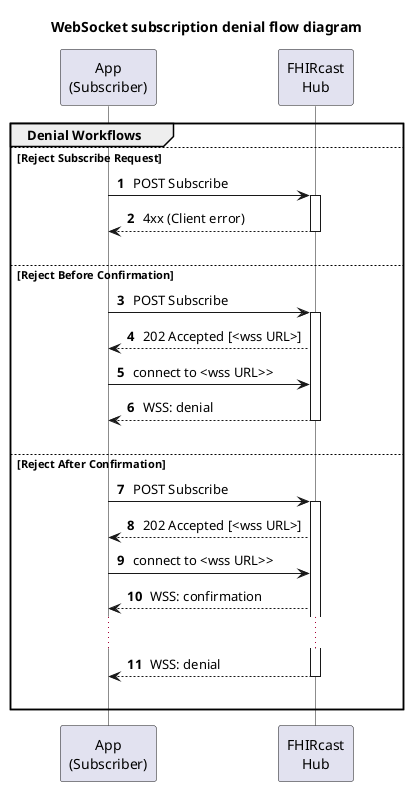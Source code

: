 @startuml

skinparam NoteTextAlignment left
skinparam Padding 2
skinparam ParticipantPadding 40
skinparam LifelineStrategy solid

title WebSocket subscription denial flow diagram

participant "App\n(Subscriber)" as Subscriber
participant "FHIRcast\nHub" as Hub

autonumber

group Denial Workflows
else Reject Subscribe Request
  Subscriber -> Hub++: POST Subscribe
  Subscriber <-- Hub--: 4xx (Client error)
  |||

else Reject Before Confirmation
  Subscriber -> Hub++: POST Subscribe
  Subscriber <-- Hub: 202 Accepted [<wss URL>]
  Subscriber -> Hub: connect to <wss URL>>
  Subscriber <-- Hub--: WSS: denial
  |||

else Reject After Confirmation
  Subscriber -> Hub++: POST Subscribe
  Subscriber <-- Hub: 202 Accepted [<wss URL>]
  Subscriber -> Hub: connect to <wss URL>>
  Subscriber <-- Hub: WSS: confirmation
  ...
  Subscriber <-- Hub--: WSS: denial
  |||
end

' note right of Subscriber
'     App Subscribes to Hub. Hub 
'     denies Subscription. This denial
'     may occur at any time once
'     the App has established wss
'     connection, even after initial 
'     confirmation.
' end note

@enduml
